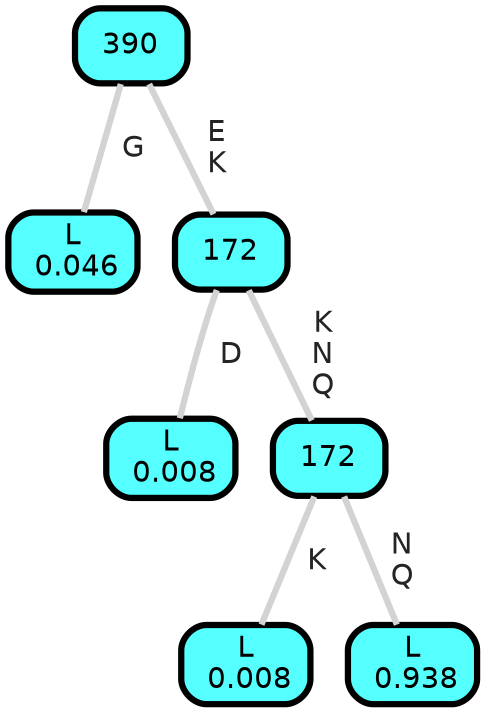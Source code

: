 graph Tree {
node [shape=box, style="filled, rounded",color="black",penwidth="3",fontcolor="black",                 fontname=helvetica] ;
graph [ranksep="0 equally", splines=straight,                 bgcolor=transparent, dpi=200] ;
edge [fontname=helvetica, fontweight=bold,fontcolor=grey14,color=lightgray] ;
0 [label="L
 0.046", fillcolor="#55ffff"] ;
1 [label="390", fillcolor="#55fffe"] ;
2 [label="L
 0.008", fillcolor="#55ffff"] ;
3 [label="172", fillcolor="#55fffe"] ;
4 [label="L
 0.008", fillcolor="#55ffff"] ;
5 [label="172", fillcolor="#55fffe"] ;
6 [label="L
 0.938", fillcolor="#55fffe"] ;
1 -- 0 [label=" G",penwidth=3] ;
1 -- 3 [label=" E\n K",penwidth=3] ;
3 -- 2 [label=" D",penwidth=3] ;
3 -- 5 [label=" K\n N\n Q",penwidth=3] ;
5 -- 4 [label=" K",penwidth=3] ;
5 -- 6 [label=" N\n Q",penwidth=3] ;
{rank = same;}}
